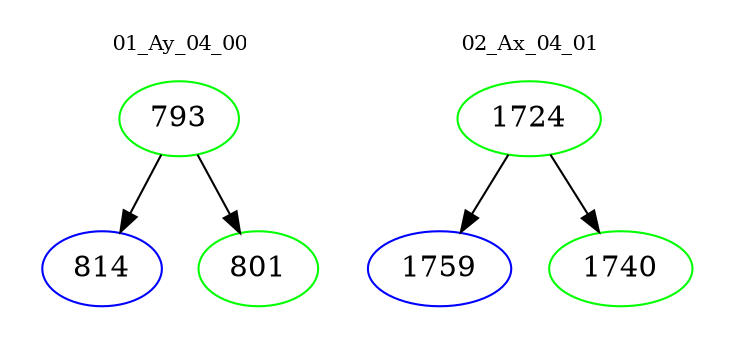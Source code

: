 digraph{
subgraph cluster_0 {
color = white
label = "01_Ay_04_00";
fontsize=10;
T0_793 [label="793", color="green"]
T0_793 -> T0_814 [color="black"]
T0_814 [label="814", color="blue"]
T0_793 -> T0_801 [color="black"]
T0_801 [label="801", color="green"]
}
subgraph cluster_1 {
color = white
label = "02_Ax_04_01";
fontsize=10;
T1_1724 [label="1724", color="green"]
T1_1724 -> T1_1759 [color="black"]
T1_1759 [label="1759", color="blue"]
T1_1724 -> T1_1740 [color="black"]
T1_1740 [label="1740", color="green"]
}
}

